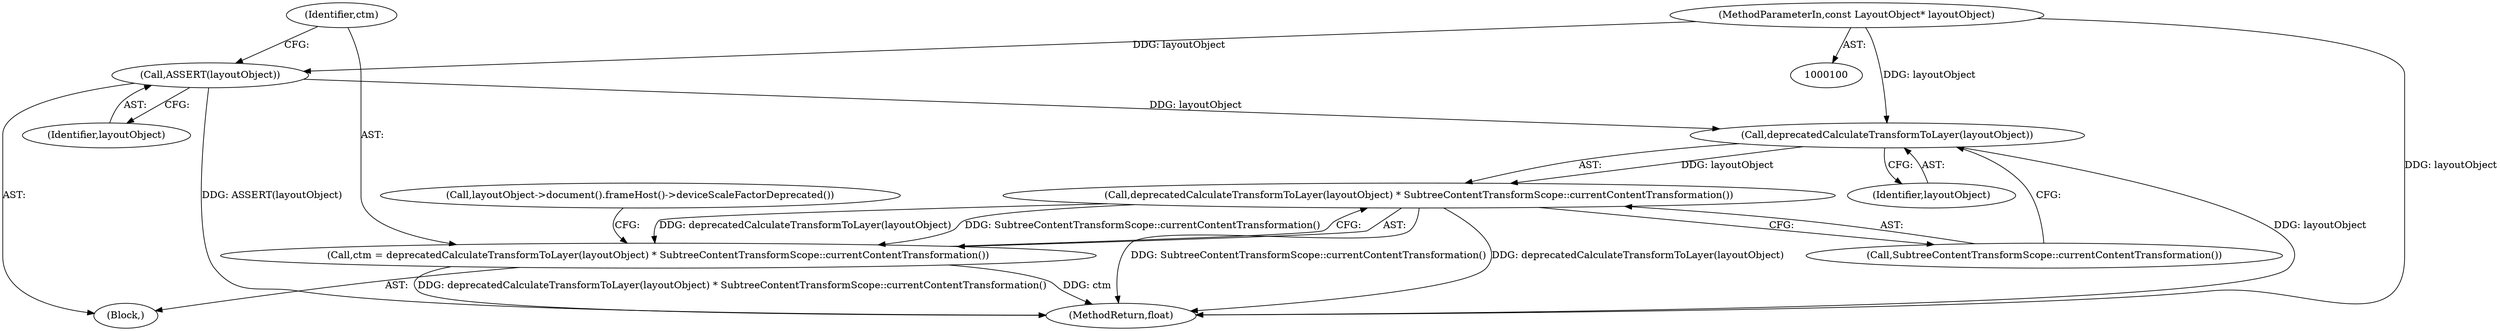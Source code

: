 digraph "0_Chrome_44f1431b20c16d8f8da0ce8ff7bbf2adddcdd785_3@pointer" {
"1000101" [label="(MethodParameterIn,const LayoutObject* layoutObject)"];
"1000103" [label="(Call,ASSERT(layoutObject))"];
"1000109" [label="(Call,deprecatedCalculateTransformToLayer(layoutObject))"];
"1000108" [label="(Call,deprecatedCalculateTransformToLayer(layoutObject) * SubtreeContentTransformScope::currentContentTransformation())"];
"1000106" [label="(Call,ctm = deprecatedCalculateTransformToLayer(layoutObject) * SubtreeContentTransformScope::currentContentTransformation())"];
"1000109" [label="(Call,deprecatedCalculateTransformToLayer(layoutObject))"];
"1000108" [label="(Call,deprecatedCalculateTransformToLayer(layoutObject) * SubtreeContentTransformScope::currentContentTransformation())"];
"1000111" [label="(Call,SubtreeContentTransformScope::currentContentTransformation())"];
"1000113" [label="(Call,layoutObject->document().frameHost()->deviceScaleFactorDeprecated())"];
"1000104" [label="(Identifier,layoutObject)"];
"1000102" [label="(Block,)"];
"1000110" [label="(Identifier,layoutObject)"];
"1000103" [label="(Call,ASSERT(layoutObject))"];
"1000126" [label="(MethodReturn,float)"];
"1000106" [label="(Call,ctm = deprecatedCalculateTransformToLayer(layoutObject) * SubtreeContentTransformScope::currentContentTransformation())"];
"1000107" [label="(Identifier,ctm)"];
"1000101" [label="(MethodParameterIn,const LayoutObject* layoutObject)"];
"1000101" -> "1000100"  [label="AST: "];
"1000101" -> "1000126"  [label="DDG: layoutObject"];
"1000101" -> "1000103"  [label="DDG: layoutObject"];
"1000101" -> "1000109"  [label="DDG: layoutObject"];
"1000103" -> "1000102"  [label="AST: "];
"1000103" -> "1000104"  [label="CFG: "];
"1000104" -> "1000103"  [label="AST: "];
"1000107" -> "1000103"  [label="CFG: "];
"1000103" -> "1000126"  [label="DDG: ASSERT(layoutObject)"];
"1000103" -> "1000109"  [label="DDG: layoutObject"];
"1000109" -> "1000108"  [label="AST: "];
"1000109" -> "1000110"  [label="CFG: "];
"1000110" -> "1000109"  [label="AST: "];
"1000111" -> "1000109"  [label="CFG: "];
"1000109" -> "1000126"  [label="DDG: layoutObject"];
"1000109" -> "1000108"  [label="DDG: layoutObject"];
"1000108" -> "1000106"  [label="AST: "];
"1000108" -> "1000111"  [label="CFG: "];
"1000111" -> "1000108"  [label="AST: "];
"1000106" -> "1000108"  [label="CFG: "];
"1000108" -> "1000126"  [label="DDG: SubtreeContentTransformScope::currentContentTransformation()"];
"1000108" -> "1000126"  [label="DDG: deprecatedCalculateTransformToLayer(layoutObject)"];
"1000108" -> "1000106"  [label="DDG: deprecatedCalculateTransformToLayer(layoutObject)"];
"1000108" -> "1000106"  [label="DDG: SubtreeContentTransformScope::currentContentTransformation()"];
"1000106" -> "1000102"  [label="AST: "];
"1000107" -> "1000106"  [label="AST: "];
"1000113" -> "1000106"  [label="CFG: "];
"1000106" -> "1000126"  [label="DDG: deprecatedCalculateTransformToLayer(layoutObject) * SubtreeContentTransformScope::currentContentTransformation()"];
"1000106" -> "1000126"  [label="DDG: ctm"];
}
